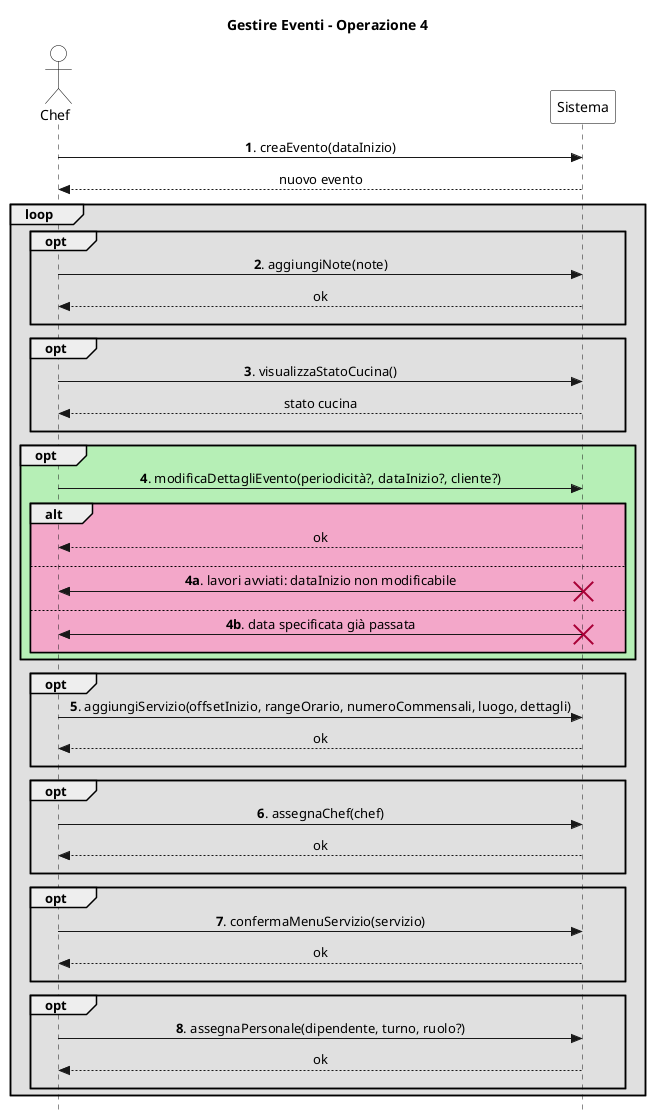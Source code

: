 @startuml
skinparam Style strictuml
skinparam SequenceMessageAlign center

skinparam sequence {
    ActorBorderColor Black
    ActorBackgroundColor White
    ParticipantBorderColor Black
    ParticipantBackgroundColor White
}

actor Chef
participant Sistema

title Gestire Eventi - Operazione 4

Chef -> Sistema: **1**. creaEvento(dataInizio)
return nuovo evento

loop #e0e0e0
    opt #e0e0e0
        Chef -> Sistema: **2**. aggiungiNote(note)
        return ok
        ||10||
    end

    opt #e0e0e0
        Chef -> Sistema: **3**. visualizzaStatoCucina()
        return stato cucina
        ||10||
    end

    opt #b6efb6
            Chef -> Sistema: **4**. modificaDettagliEvento(periodicità?, dataInizio?, cliente?)
        alt #f3a7c9
            return ok
            ||10||
        else
            Chef <- Sistema: **4a**. lavori avviati: dataInizio non modificabile
            destroy Sistema
            ||10||
        else
            Chef <- Sistema: **4b**. data specificata già passata
            destroy Sistema
            ||10||
        end
    end

    opt #e0e0e0
        Chef -> Sistema: **5**. aggiungiServizio(offsetInizio, rangeOrario, numeroCommensali, luogo, dettagli)
        return ok
        ||10||
    end

    opt #e0e0e0
        Chef -> Sistema: **6**. assegnaChef(chef)
        return ok
        ||10||
    end

    opt #e0e0e0
        Chef -> Sistema: **7**. confermaMenuServizio(servizio)
        return ok
        ||10||
    end

    opt #e0e0e0
        Chef -> Sistema: **8**. assegnaPersonale(dipendente, turno, ruolo?)
        return ok
        ||10||
    end
end
@enduml